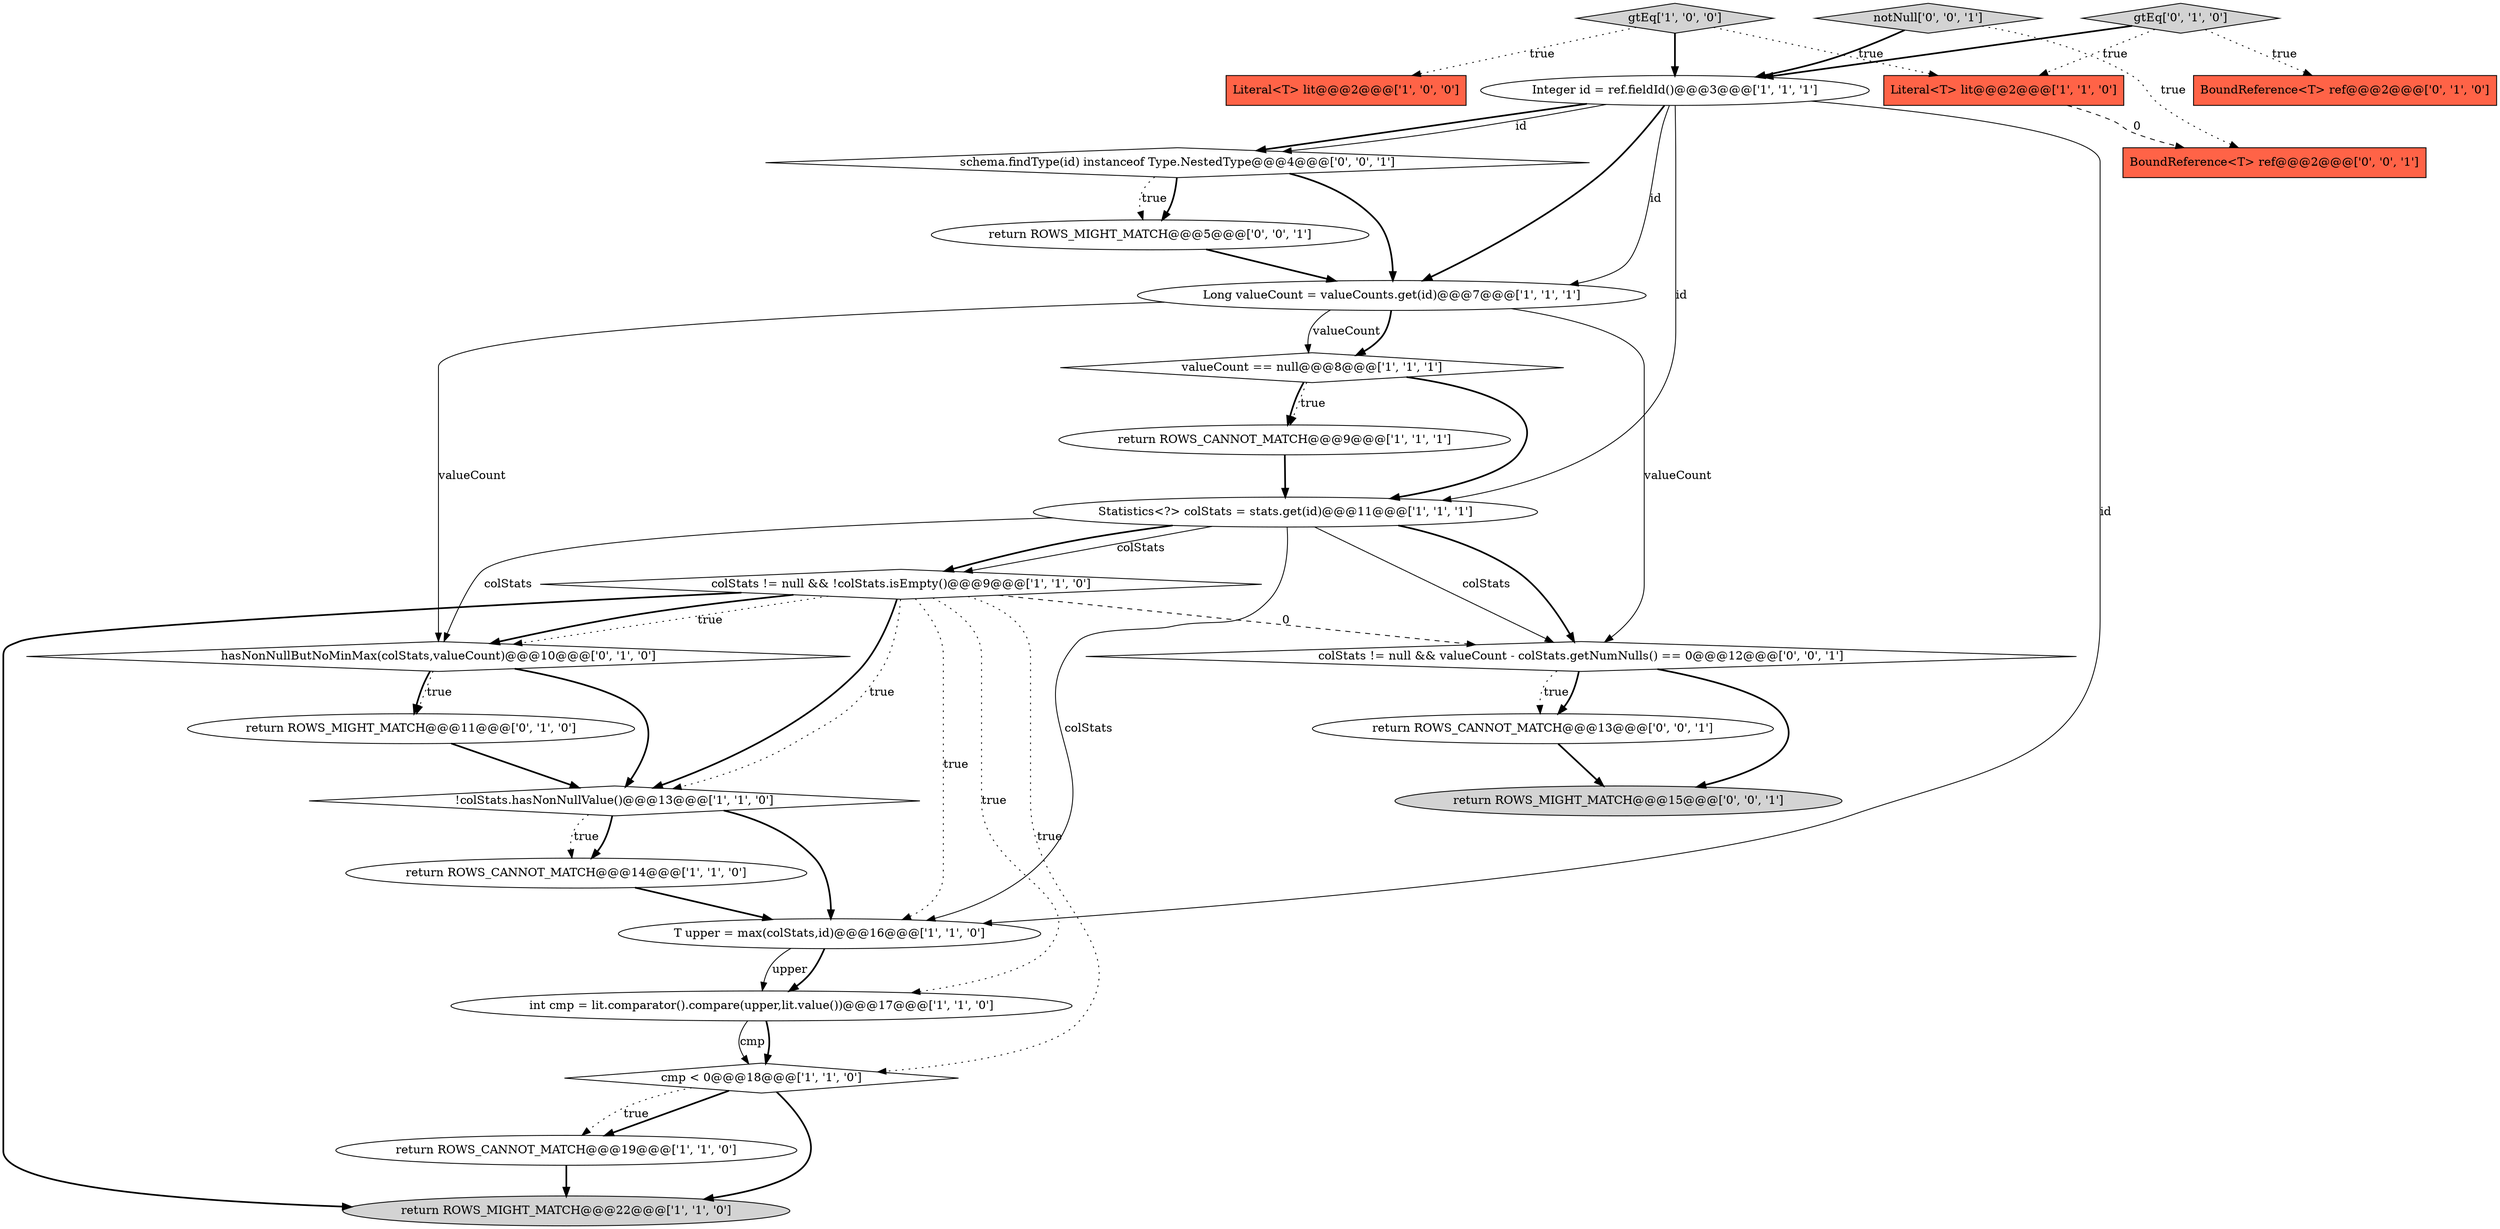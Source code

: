 digraph {
26 [style = filled, label = "schema.findType(id) instanceof Type.NestedType@@@4@@@['0', '0', '1']", fillcolor = white, shape = diamond image = "AAA0AAABBB3BBB"];
14 [style = filled, label = "return ROWS_MIGHT_MATCH@@@22@@@['1', '1', '0']", fillcolor = lightgray, shape = ellipse image = "AAA0AAABBB1BBB"];
6 [style = filled, label = "Integer id = ref.fieldId()@@@3@@@['1', '1', '1']", fillcolor = white, shape = ellipse image = "AAA0AAABBB1BBB"];
9 [style = filled, label = "colStats != null && !colStats.isEmpty()@@@9@@@['1', '1', '0']", fillcolor = white, shape = diamond image = "AAA0AAABBB1BBB"];
3 [style = filled, label = "return ROWS_CANNOT_MATCH@@@19@@@['1', '1', '0']", fillcolor = white, shape = ellipse image = "AAA0AAABBB1BBB"];
8 [style = filled, label = "cmp < 0@@@18@@@['1', '1', '0']", fillcolor = white, shape = diamond image = "AAA0AAABBB1BBB"];
19 [style = filled, label = "return ROWS_MIGHT_MATCH@@@11@@@['0', '1', '0']", fillcolor = white, shape = ellipse image = "AAA1AAABBB2BBB"];
13 [style = filled, label = "gtEq['1', '0', '0']", fillcolor = lightgray, shape = diamond image = "AAA0AAABBB1BBB"];
12 [style = filled, label = "T upper = max(colStats,id)@@@16@@@['1', '1', '0']", fillcolor = white, shape = ellipse image = "AAA0AAABBB1BBB"];
16 [style = filled, label = "BoundReference<T> ref@@@2@@@['0', '1', '0']", fillcolor = tomato, shape = box image = "AAA0AAABBB2BBB"];
23 [style = filled, label = "colStats != null && valueCount - colStats.getNumNulls() == 0@@@12@@@['0', '0', '1']", fillcolor = white, shape = diamond image = "AAA0AAABBB3BBB"];
1 [style = filled, label = "Literal<T> lit@@@2@@@['1', '0', '0']", fillcolor = tomato, shape = box image = "AAA0AAABBB1BBB"];
4 [style = filled, label = "Statistics<?> colStats = stats.get(id)@@@11@@@['1', '1', '1']", fillcolor = white, shape = ellipse image = "AAA0AAABBB1BBB"];
5 [style = filled, label = "return ROWS_CANNOT_MATCH@@@14@@@['1', '1', '0']", fillcolor = white, shape = ellipse image = "AAA0AAABBB1BBB"];
10 [style = filled, label = "int cmp = lit.comparator().compare(upper,lit.value())@@@17@@@['1', '1', '0']", fillcolor = white, shape = ellipse image = "AAA0AAABBB1BBB"];
25 [style = filled, label = "return ROWS_MIGHT_MATCH@@@15@@@['0', '0', '1']", fillcolor = lightgray, shape = ellipse image = "AAA0AAABBB3BBB"];
11 [style = filled, label = "Literal<T> lit@@@2@@@['1', '1', '0']", fillcolor = tomato, shape = box image = "AAA0AAABBB1BBB"];
24 [style = filled, label = "BoundReference<T> ref@@@2@@@['0', '0', '1']", fillcolor = tomato, shape = box image = "AAA0AAABBB3BBB"];
22 [style = filled, label = "notNull['0', '0', '1']", fillcolor = lightgray, shape = diamond image = "AAA0AAABBB3BBB"];
15 [style = filled, label = "valueCount == null@@@8@@@['1', '1', '1']", fillcolor = white, shape = diamond image = "AAA0AAABBB1BBB"];
0 [style = filled, label = "return ROWS_CANNOT_MATCH@@@9@@@['1', '1', '1']", fillcolor = white, shape = ellipse image = "AAA0AAABBB1BBB"];
17 [style = filled, label = "hasNonNullButNoMinMax(colStats,valueCount)@@@10@@@['0', '1', '0']", fillcolor = white, shape = diamond image = "AAA1AAABBB2BBB"];
18 [style = filled, label = "gtEq['0', '1', '0']", fillcolor = lightgray, shape = diamond image = "AAA0AAABBB2BBB"];
2 [style = filled, label = "!colStats.hasNonNullValue()@@@13@@@['1', '1', '0']", fillcolor = white, shape = diamond image = "AAA0AAABBB1BBB"];
7 [style = filled, label = "Long valueCount = valueCounts.get(id)@@@7@@@['1', '1', '1']", fillcolor = white, shape = ellipse image = "AAA0AAABBB1BBB"];
20 [style = filled, label = "return ROWS_CANNOT_MATCH@@@13@@@['0', '0', '1']", fillcolor = white, shape = ellipse image = "AAA0AAABBB3BBB"];
21 [style = filled, label = "return ROWS_MIGHT_MATCH@@@5@@@['0', '0', '1']", fillcolor = white, shape = ellipse image = "AAA0AAABBB3BBB"];
17->19 [style = dotted, label="true"];
8->14 [style = bold, label=""];
4->23 [style = solid, label="colStats"];
12->10 [style = solid, label="upper"];
26->21 [style = bold, label=""];
3->14 [style = bold, label=""];
23->25 [style = bold, label=""];
6->7 [style = solid, label="id"];
0->4 [style = bold, label=""];
9->8 [style = dotted, label="true"];
13->1 [style = dotted, label="true"];
6->4 [style = solid, label="id"];
26->21 [style = dotted, label="true"];
22->6 [style = bold, label=""];
23->20 [style = dotted, label="true"];
6->26 [style = bold, label=""];
2->5 [style = bold, label=""];
17->19 [style = bold, label=""];
4->12 [style = solid, label="colStats"];
15->4 [style = bold, label=""];
13->6 [style = bold, label=""];
9->2 [style = bold, label=""];
10->8 [style = bold, label=""];
2->5 [style = dotted, label="true"];
13->11 [style = dotted, label="true"];
10->8 [style = solid, label="cmp"];
9->2 [style = dotted, label="true"];
9->17 [style = dotted, label="true"];
8->3 [style = bold, label=""];
9->10 [style = dotted, label="true"];
20->25 [style = bold, label=""];
18->11 [style = dotted, label="true"];
18->16 [style = dotted, label="true"];
15->0 [style = dotted, label="true"];
12->10 [style = bold, label=""];
15->0 [style = bold, label=""];
4->9 [style = solid, label="colStats"];
22->24 [style = dotted, label="true"];
9->17 [style = bold, label=""];
23->20 [style = bold, label=""];
4->9 [style = bold, label=""];
7->15 [style = solid, label="valueCount"];
7->17 [style = solid, label="valueCount"];
9->14 [style = bold, label=""];
21->7 [style = bold, label=""];
4->23 [style = bold, label=""];
4->17 [style = solid, label="colStats"];
9->23 [style = dashed, label="0"];
26->7 [style = bold, label=""];
5->12 [style = bold, label=""];
7->15 [style = bold, label=""];
8->3 [style = dotted, label="true"];
19->2 [style = bold, label=""];
9->12 [style = dotted, label="true"];
6->26 [style = solid, label="id"];
6->7 [style = bold, label=""];
6->12 [style = solid, label="id"];
18->6 [style = bold, label=""];
2->12 [style = bold, label=""];
11->24 [style = dashed, label="0"];
17->2 [style = bold, label=""];
7->23 [style = solid, label="valueCount"];
}

